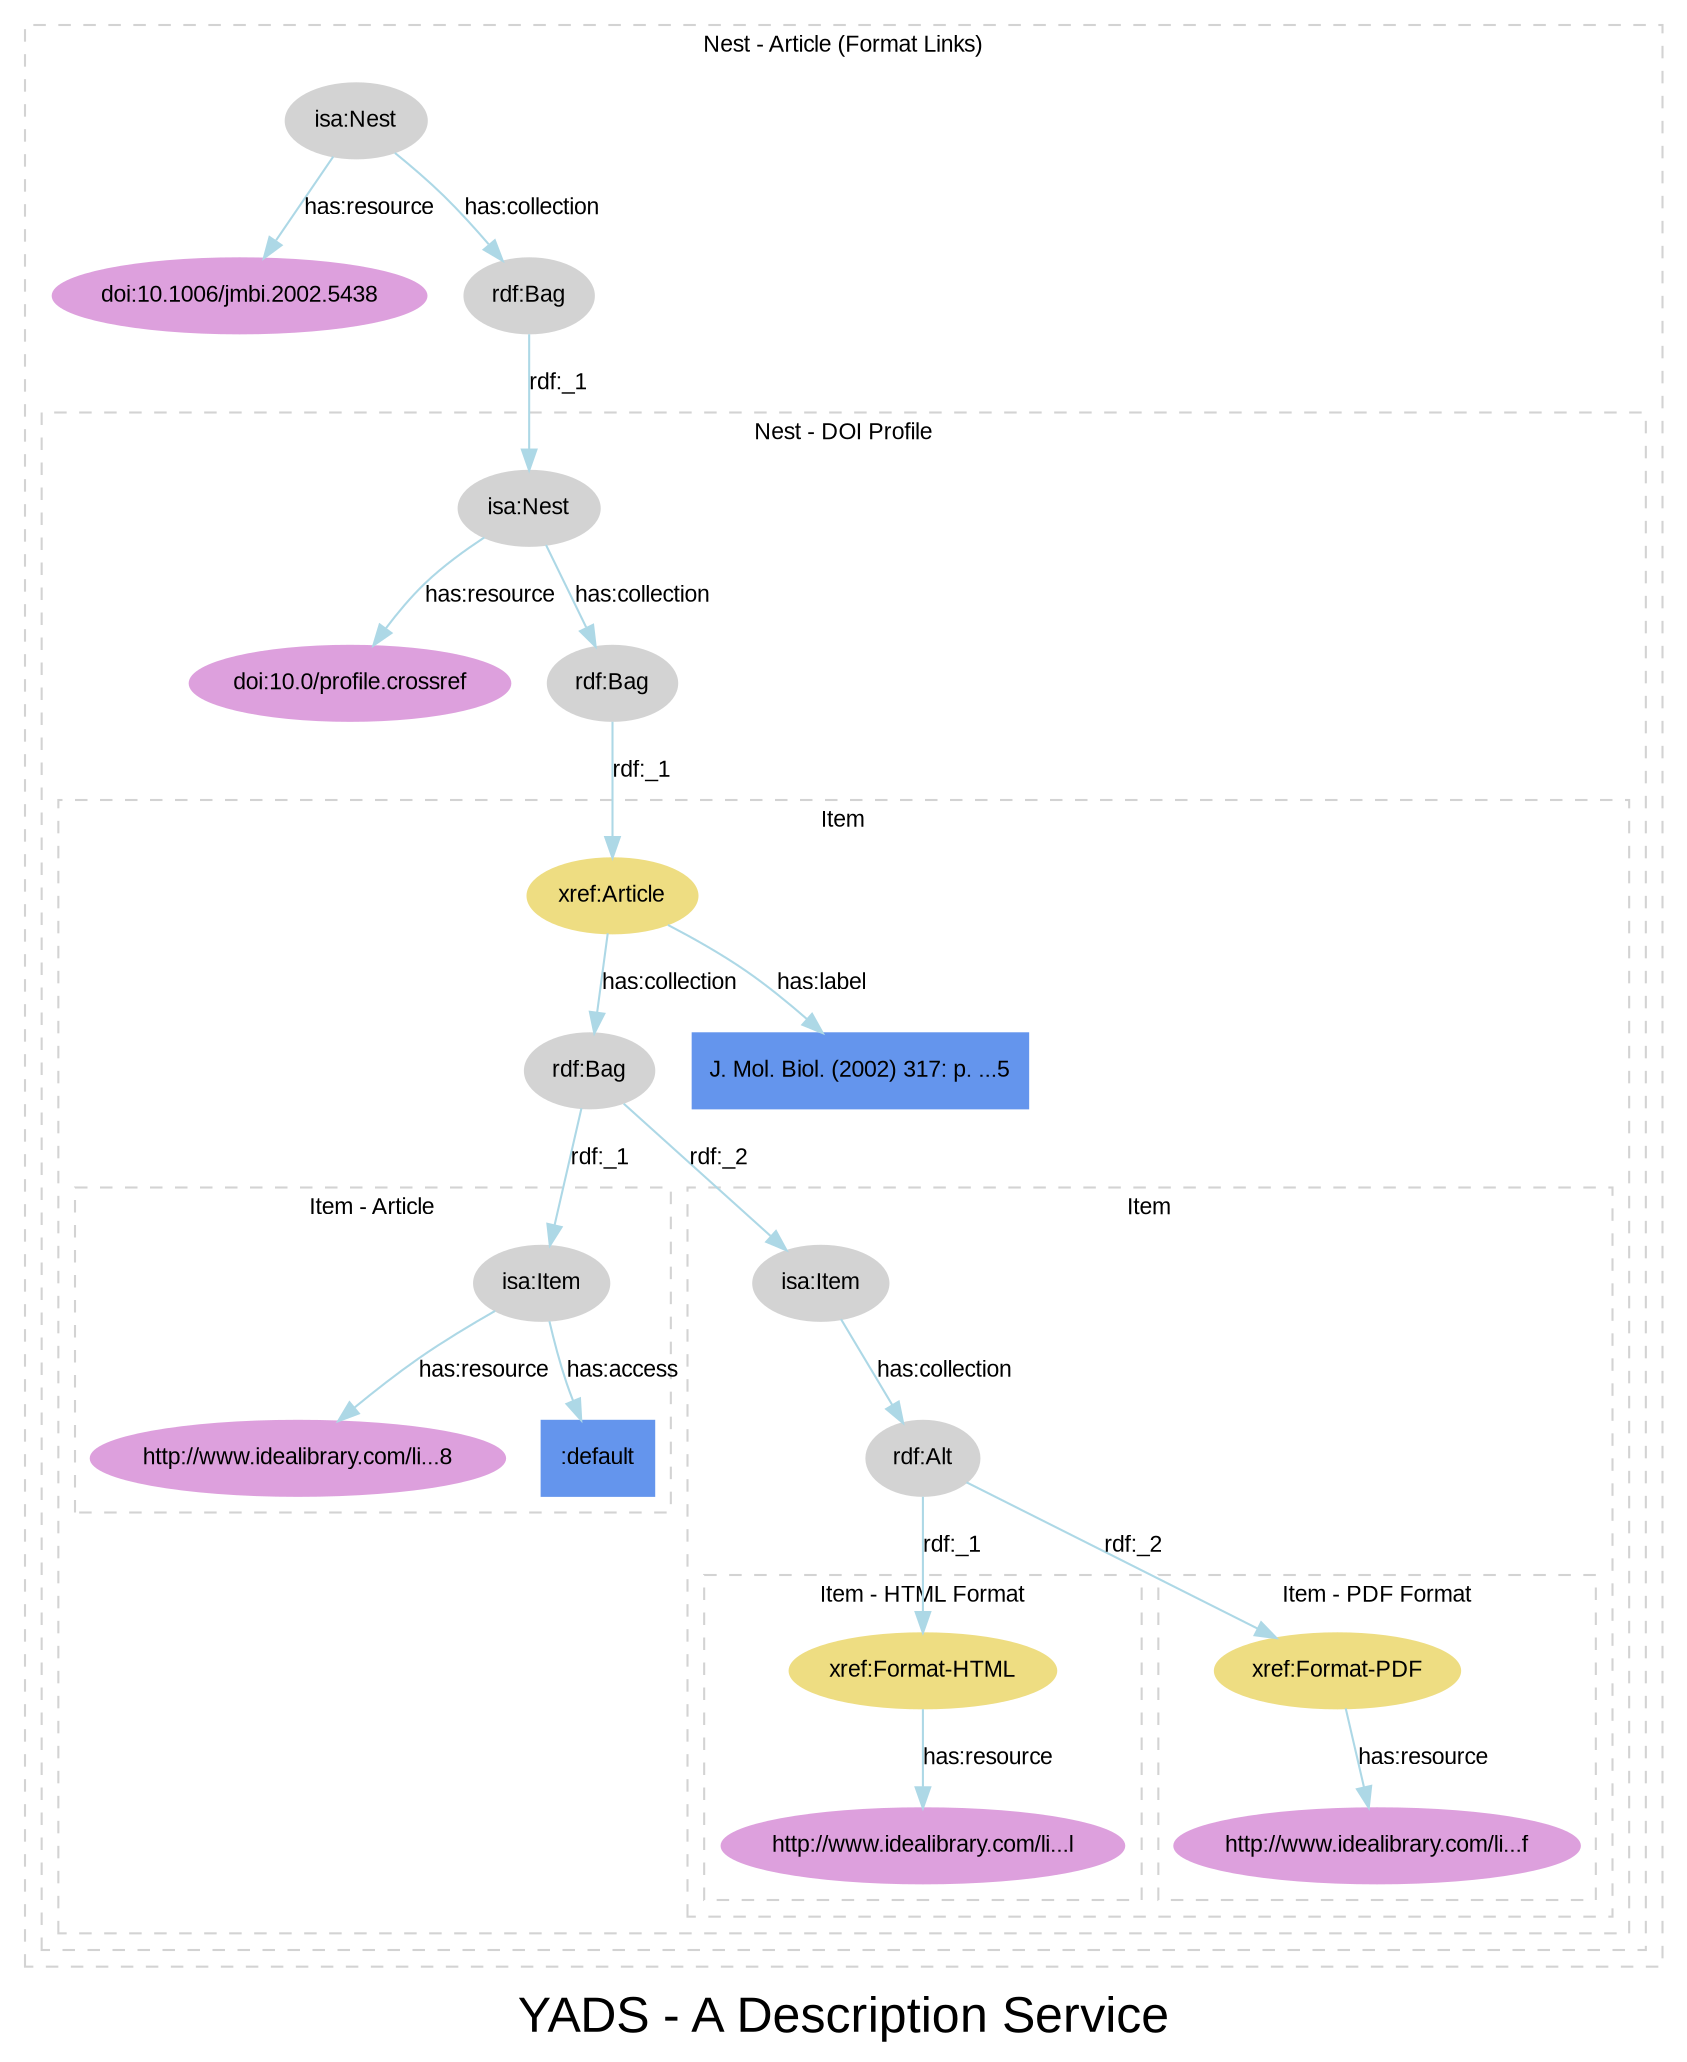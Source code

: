 
digraph yads { 



graph [

  fontname=arial, fontsize=24

  label="YADS - A Description Service"

];

node [

  fontname=arial, fontsize=11, fontcolor=black,

  style=filled, color=cornflowerblue,

];

edge [

  fontname=arial, fontsize=11, fontcolor=black,

  style=filled, color=lightblue,

];

rankdir=TB;



subgraph cluster_1 {



  style=dashed; color=lightgrey;

  fontname=arial; fontsize=11;

  fontcolor="black"; label="Nest - Article (Format Links)";



  ":_1" [label="isa:Nest", color=lightgrey, URL="http://www2.elsevier.co.uk/~tony/1014/yads-schema-2002-04-03#Nest"];

  ":_1" -> "doi:10.1006/jmbi.2002.5438" [label="has:resource", URL="http://www2.elsevier.co.uk/~tony/1014/yads-schema-2002-04-03#resource"];

  ":_1" -> ":_2" [label="has:collection", URL="http://www2.elsevier.co.uk/~tony/1014/yads-schema-2002-04-03#collection"];

  ":_2" [label="rdf:Bag", color=lightgrey];

  "doi:10.1006/jmbi.2002.5438" [color=plum, URL="http://dx.doi.org/10.1006/jmbi.2002.5438"];

  ":_2" [label="rdf:Bag", color=lightgrey, URL="http://www.w3.org/1999/02/22-rdf-syntax-ns#Bag"];

  ":_2" -> ":_3" [label="rdf:_1", URL="http://www.w3.org/1999/02/22-rdf-syntax-ns#_1"];

":_3" [label="isa:Nest"]



subgraph cluster_3 {



  style=dashed; color=lightgrey;

  fontname=arial; fontsize=11;

  fontcolor="black"; label="Nest - DOI Profile";



  ":_3" [label="isa:Nest", color=lightgrey, URL="http://www2.elsevier.co.uk/~tony/1014/yads-schema-2002-04-03#Nest"];

  ":_3" -> "doi:10.0/profile.crossref" [label="has:resource", URL="http://www2.elsevier.co.uk/~tony/1014/yads-schema-2002-04-03#resource"];

  ":_3" -> ":_4" [label="has:collection", URL="http://www2.elsevier.co.uk/~tony/1014/yads-schema-2002-04-03#collection"];

  ":_4" [label="rdf:Bag", color=lightgrey];

  "doi:10.0/profile.crossref" [color=plum, URL="http://dx.doi.org/10.0/profile.crossref"];

  ":_4" [label="rdf:Bag", color=lightgrey, URL="http://www.w3.org/1999/02/22-rdf-syntax-ns#Bag"];

  ":_4" -> ":_5" [label="rdf:_1", URL="http://www.w3.org/1999/02/22-rdf-syntax-ns#_1"];

":_5" [label="isa:Item"]



subgraph cluster_5 {



  style=dashed; color=lightgrey;

  fontname=arial; fontsize=11;

  fontcolor="black"; label="Item";



  ":_5" [label="xref:Article", color=lightgoldenrod];

  ":_5" -> ":_6" [label="has:collection", URL="http://www2.elsevier.co.uk/~tony/1014/yads-schema-2002-04-03#collection"];

  ":_6" [label="rdf:Bag", color=lightgrey];

  ":_5" -> "node_4" [label="has:label", URL="http://www2.elsevier.co.uk/~tony/1014/yads-schema-2002-04-03#label"];



  ":_6" [label="rdf:Bag", color=lightgrey, URL="http://www.w3.org/1999/02/22-rdf-syntax-ns#Bag"];

  ":_6" -> ":_7" [label="rdf:_1", URL="http://www.w3.org/1999/02/22-rdf-syntax-ns#_1"];

":_7" [label="isa:Item"]

  ":_6" -> ":_8" [label="rdf:_2", URL="http://www.w3.org/1999/02/22-rdf-syntax-ns#_2"];

":_8" [label="isa:Item"]



subgraph cluster_7 {



  style=dashed; color=lightgrey;

  fontname=arial; fontsize=11;

  fontcolor="black"; label="Item - Article";



  ":_7" [label="isa:Item", color=lightgrey, URL="http://www2.elsevier.co.uk/~tony/1014/yads-schema-2002-04-03#Item"];

  ":_7" -> "http://www.idealibrary.com/li...8" [label="has:resource", URL="http://www2.elsevier.co.uk/~tony/1014/yads-schema-2002-04-03#resource"];

  ":_7" -> "node_1" [label="has:access", URL="http://www2.elsevier.co.uk/~tony/1014/yads-schema-2002-04-03#access"];

  "http://www.idealibrary.com/li...8" [color=plum, URL="http://www.idealibrary.com/links/doi/10.1006/jmbi.2002.5438"];

  "node_1" [shape=box, label=":default"];

}



subgraph cluster_8 {



  style=dashed; color=lightgrey;

  fontname=arial; fontsize=11;

  fontcolor="black"; label="Item";



  ":_8" [label="isa:Item", color=lightgrey, URL="http://www2.elsevier.co.uk/~tony/1014/yads-schema-2002-04-03#Item"];

  ":_8" -> ":_9" [label="has:collection", URL="http://www2.elsevier.co.uk/~tony/1014/yads-schema-2002-04-03#collection"];

  ":_9" [label="rdf:Alt", color=lightgrey];

  ":_9" [label="rdf:Alt", color=lightgrey, URL="http://www.w3.org/1999/02/22-rdf-syntax-ns#Alt"];

  ":_9" -> ":_10" [label="rdf:_1", URL="http://www.w3.org/1999/02/22-rdf-syntax-ns#_1"];

":_10" [label="isa:Item"]

  ":_9" -> ":_11" [label="rdf:_2", URL="http://www.w3.org/1999/02/22-rdf-syntax-ns#_2"];

":_11" [label="isa:Item"]



subgraph cluster_10 {



  style=dashed; color=lightgrey;

  fontname=arial; fontsize=11;

  fontcolor="black"; label="Item - HTML Format";



  ":_10" [label="xref:Format-HTML", color=lightgoldenrod];

  ":_10" -> "http://www.idealibrary.com/li...l" [label="has:resource", URL="http://www2.elsevier.co.uk/~tony/1014/yads-schema-2002-04-03#resource"];



  "http://www.idealibrary.com/li...l" [color=plum, URL="http://www.idealibrary.com/links/doi/10.1006/jmbi.2002.5438/full"];

}



subgraph cluster_11 {



  style=dashed; color=lightgrey;

  fontname=arial; fontsize=11;

  fontcolor="black"; label="Item - PDF Format";



  ":_11" [label="xref:Format-PDF", color=lightgoldenrod];

  ":_11" -> "http://www.idealibrary.com/li...f" [label="has:resource", URL="http://www2.elsevier.co.uk/~tony/1014/yads-schema-2002-04-03#resource"];



  "http://www.idealibrary.com/li...f" [color=plum, URL="http://www.idealibrary.com/links/doi/10.1006/jmbi.2002.5438/pdf"];

}



}



  "node_4" [shape=box, label="J. Mol. Biol. (2002) 317: p. ...5"];

}



}



}



}

